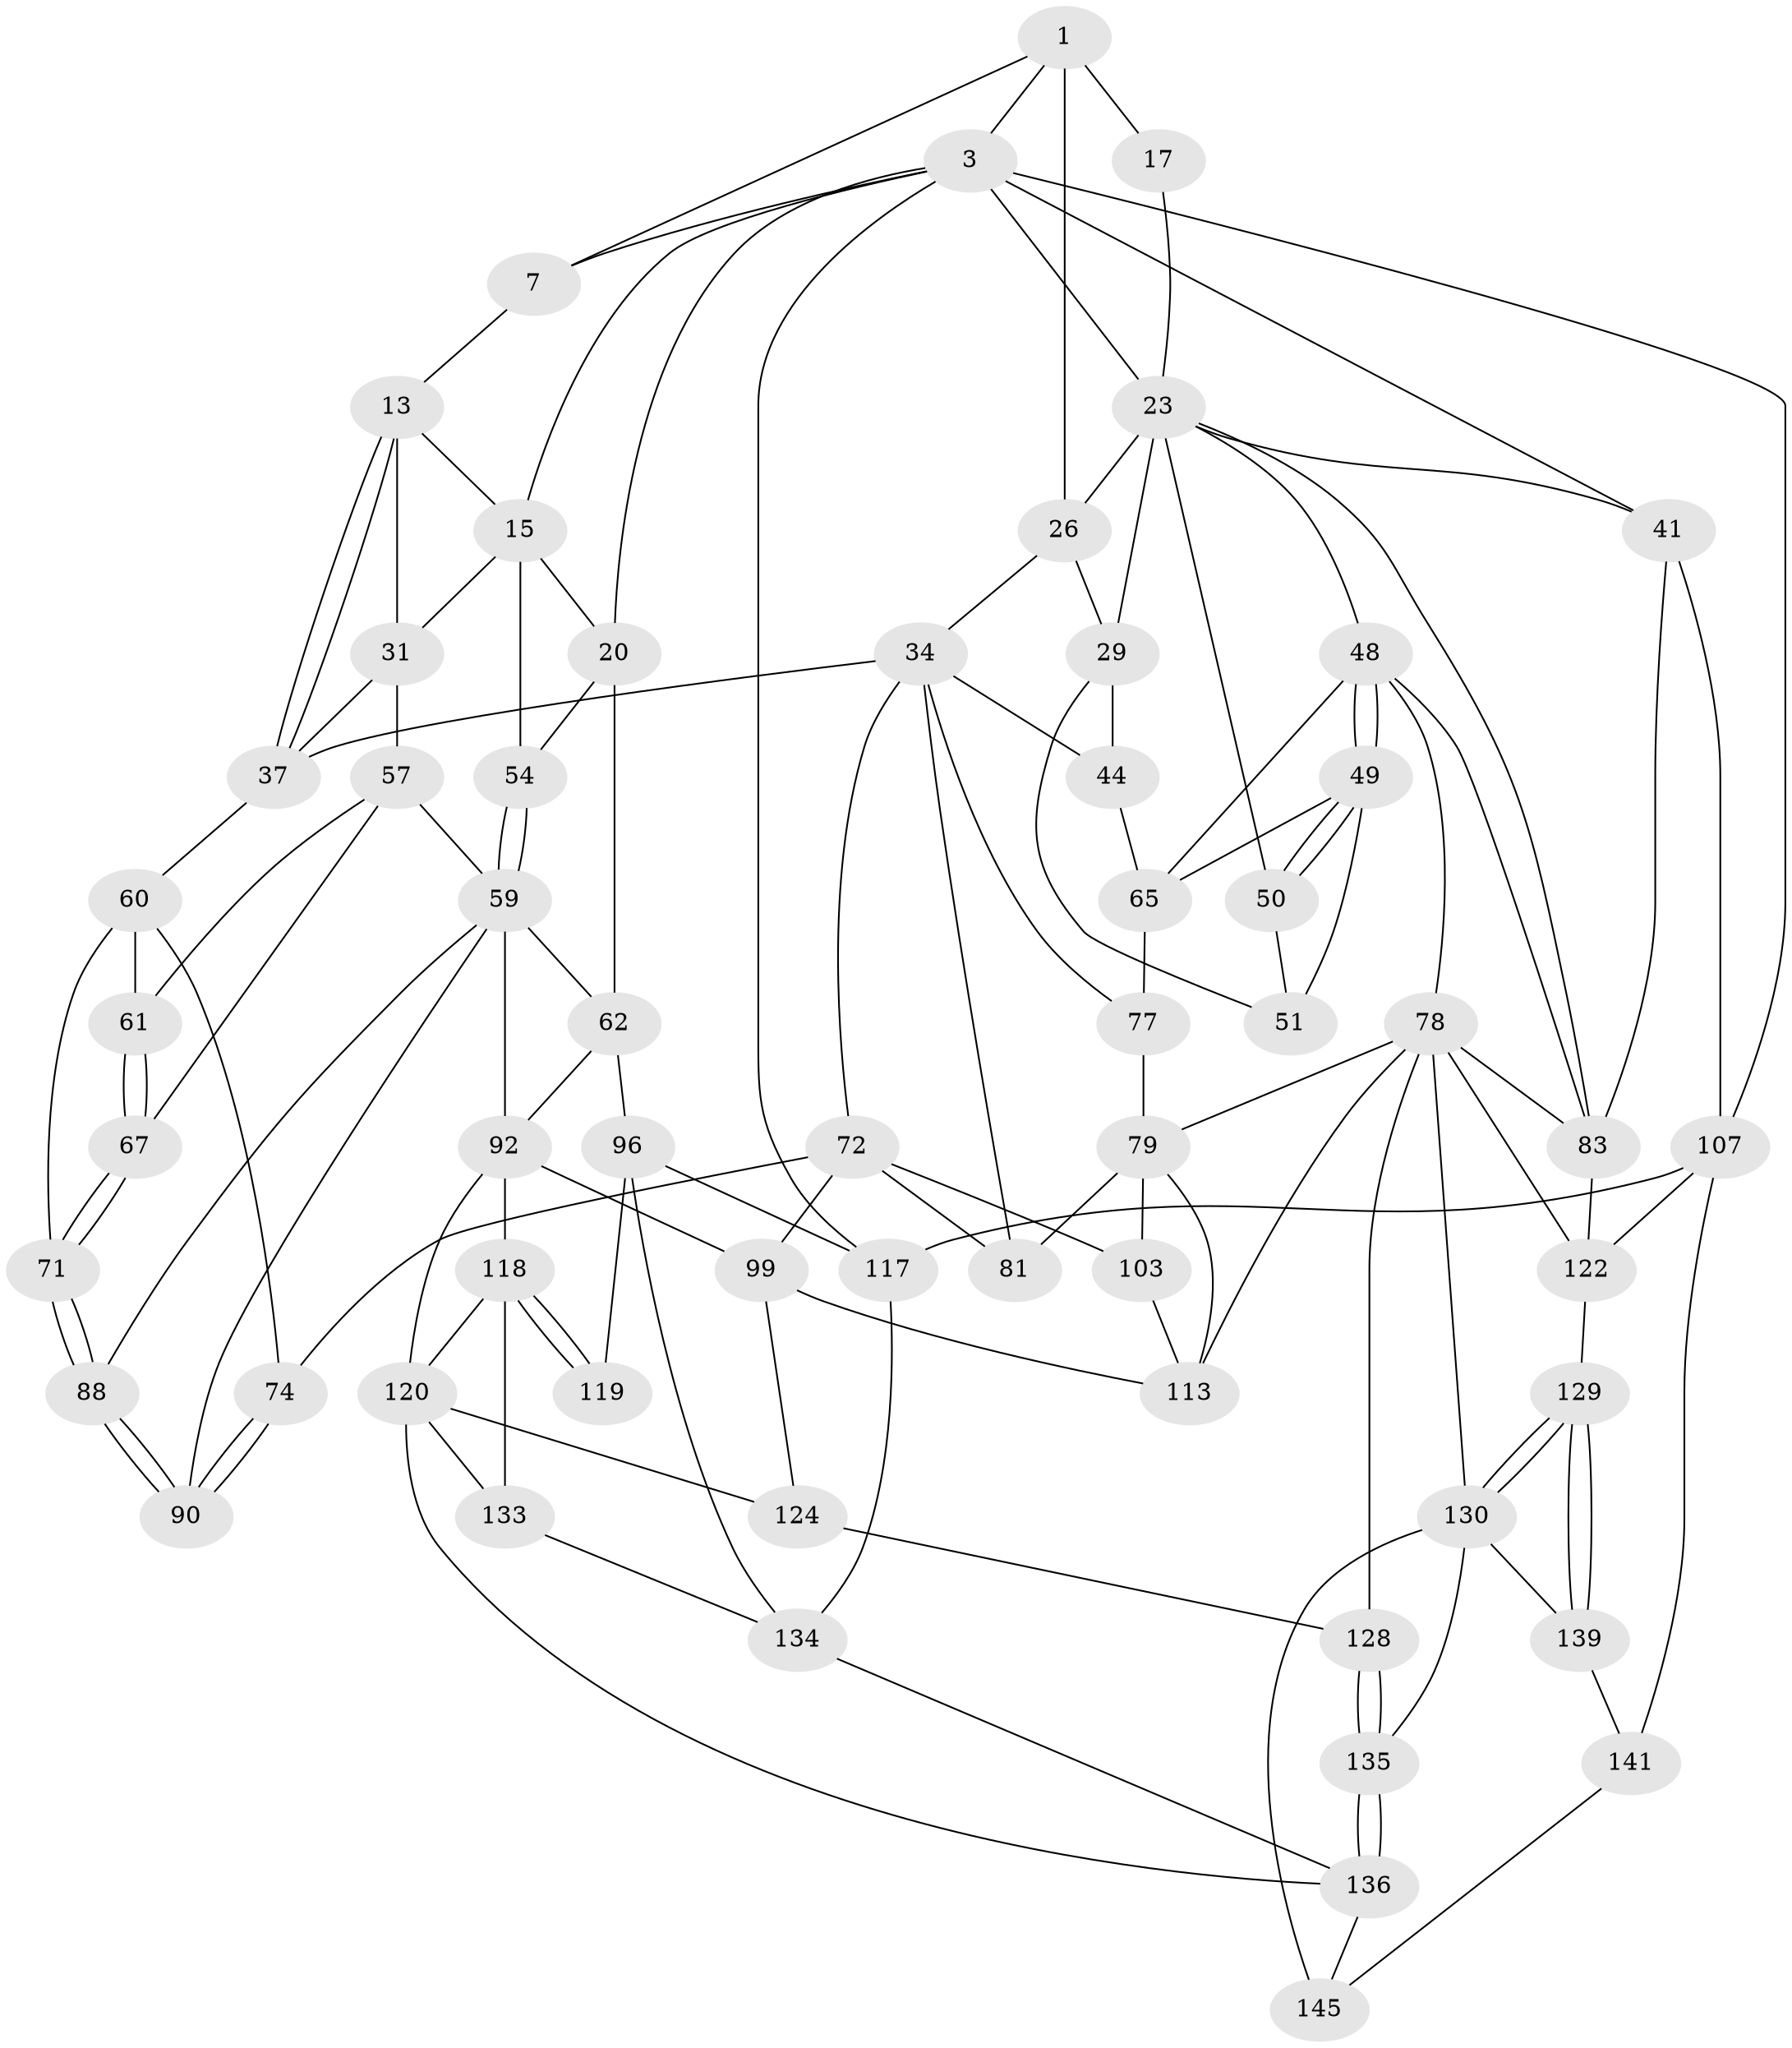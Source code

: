 // original degree distribution, {3: 0.013513513513513514, 4: 0.22297297297297297, 5: 0.5540540540540541, 6: 0.20945945945945946}
// Generated by graph-tools (version 1.1) at 2025/21/03/04/25 18:21:05]
// undirected, 59 vertices, 131 edges
graph export_dot {
graph [start="1"]
  node [color=gray90,style=filled];
  1 [pos="+0.5499719406798074+0",super="+2+9"];
  3 [pos="+1+0",super="+22+4"];
  7 [pos="+0.3011044459151659+0",super="+12+8"];
  13 [pos="+0.4056730747452299+0.1466219090489323",super="+14"];
  15 [pos="+0.29582978904560353+0.11910954420946272",super="+30+16"];
  17 [pos="+0.7305213532686832+0"];
  20 [pos="+0.08991530056209192+0.19508917164266903",super="+55+21"];
  23 [pos="+0.826480164998807+0.15352387784025684",super="+24+38"];
  26 [pos="+0.6170957239570641+0.1332801096087675",super="+27"];
  29 [pos="+0.7351875933142401+0.15767123846327763",super="+40"];
  31 [pos="+0.32774013210984754+0.22202620915443588",super="+32"];
  34 [pos="+0.5820320078155535+0.3115884020545064",super="+35+45"];
  37 [pos="+0.46930450664546103+0.3137527227724762",super="+46"];
  41 [pos="+1+0.2776361369013277",super="+53"];
  44 [pos="+0.6783522345836254+0.31263474072551095"];
  48 [pos="+0.9194634082510201+0.33794341589619753",super="+75"];
  49 [pos="+0.886202354976909+0.3414569832200288",super="+56"];
  50 [pos="+0.8213346080909111+0.2414952405137416"];
  51 [pos="+0.7440008285822481+0.2913632773817743",super="+52"];
  54 [pos="+0.16772744499357883+0.29616764093400844"];
  57 [pos="+0.30463891117454694+0.27782742098963975",super="+58"];
  59 [pos="+0.1905222822257301+0.36930200409122893",super="+68"];
  60 [pos="+0.4025230117996471+0.33142687397597476",super="+70"];
  61 [pos="+0.3400334100410697+0.33066379241027744"];
  62 [pos="+0.00727031785867592+0.3815638092886605",super="+69+63"];
  65 [pos="+0.8184212859053773+0.3825249047532694",super="+66"];
  67 [pos="+0.2752758081022651+0.37913287011397917"];
  71 [pos="+0.3240377498572625+0.4306334325386806"];
  72 [pos="+0.4464515186357095+0.4800424323175506",super="+87+73"];
  74 [pos="+0.38820227465678175+0.5171317851161118"];
  77 [pos="+0.7105336626409542+0.484524573786682"];
  78 [pos="+0.7245680602786669+0.5286502799059617",super="+102"];
  79 [pos="+0.7204002410090043+0.5277881637614231",super="+80+105"];
  81 [pos="+0.6322791058574034+0.4887678445302931",super="+82"];
  83 [pos="+0.9314628919526454+0.5220457778362855",super="+84+86"];
  88 [pos="+0.3352486645615674+0.45733256311023135"];
  90 [pos="+0.3431577098478594+0.4724984486559754"];
  92 [pos="+0.21836395120557017+0.5920764971293492",super="+100+93"];
  96 [pos="+0.023896281585631274+0.5945140728557884",super="+97"];
  99 [pos="+0.39215460926563417+0.5666086948714169",super="+115"];
  103 [pos="+0.5445919985723219+0.5575676942610459",super="+104+106"];
  107 [pos="+1+1",super="+108"];
  113 [pos="+0.6650284940985272+0.7031837242061649",super="+114"];
  117 [pos="+0+1"];
  118 [pos="+0.177198329359182+0.6720880804537888",super="+121"];
  119 [pos="+0.11089185345487326+0.7640171158041864"];
  120 [pos="+0.29639891297091425+0.7352393315115153",super="+125"];
  122 [pos="+0.868458910417712+0.7700577930205686",super="+123"];
  124 [pos="+0.47656911248345046+0.7348515271294772"];
  128 [pos="+0.5057366774483262+0.7743008244858096"];
  129 [pos="+0.7444886684266809+0.8802080831248129"];
  130 [pos="+0.659475927801181+0.8102613057937698",super="+137"];
  133 [pos="+0.11040537533396151+0.8222240832281569"];
  134 [pos="+0.08784129011229609+0.8338350942066387",super="+144"];
  135 [pos="+0.49951868279465506+0.863364148370505"];
  136 [pos="+0.3136764721491097+0.9663989360271149",super="+143"];
  139 [pos="+0.7394273459374754+0.9242987279734723"];
  141 [pos="+0.8689941635317657+0.947865626658496",super="+147+142"];
  145 [pos="+0.567083595809945+0.9628828782052473",super="+146"];
  1 -- 3;
  1 -- 17 [weight=2];
  1 -- 7;
  1 -- 26 [weight=2];
  3 -- 41 [weight=2];
  3 -- 23;
  3 -- 117;
  3 -- 7;
  3 -- 107;
  3 -- 20;
  3 -- 15;
  7 -- 13;
  13 -- 37;
  13 -- 37;
  13 -- 15;
  13 -- 31;
  15 -- 31;
  15 -- 54;
  15 -- 20;
  17 -- 23;
  20 -- 62 [weight=2];
  20 -- 54;
  23 -- 26;
  23 -- 29 [weight=2];
  23 -- 48;
  23 -- 50;
  23 -- 83;
  23 -- 41;
  26 -- 34;
  26 -- 29;
  29 -- 51;
  29 -- 44;
  31 -- 57;
  31 -- 37;
  34 -- 72;
  34 -- 37;
  34 -- 44;
  34 -- 77;
  34 -- 81;
  37 -- 60;
  41 -- 107;
  41 -- 83;
  44 -- 65;
  48 -- 49;
  48 -- 49;
  48 -- 65;
  48 -- 83;
  48 -- 78;
  49 -- 50;
  49 -- 50;
  49 -- 65;
  49 -- 51 [weight=2];
  50 -- 51;
  54 -- 59;
  54 -- 59;
  57 -- 61;
  57 -- 67;
  57 -- 59;
  59 -- 88;
  59 -- 90;
  59 -- 92;
  59 -- 62;
  60 -- 61;
  60 -- 74;
  60 -- 71;
  61 -- 67;
  61 -- 67;
  62 -- 96 [weight=2];
  62 -- 92;
  65 -- 77;
  67 -- 71;
  67 -- 71;
  71 -- 88;
  71 -- 88;
  72 -- 81 [weight=2];
  72 -- 103 [weight=2];
  72 -- 74;
  72 -- 99;
  74 -- 90;
  74 -- 90;
  77 -- 79;
  78 -- 79;
  78 -- 128;
  78 -- 113;
  78 -- 130;
  78 -- 83;
  78 -- 122;
  79 -- 81;
  79 -- 113;
  79 -- 103;
  83 -- 122;
  88 -- 90;
  88 -- 90;
  92 -- 120;
  92 -- 99;
  92 -- 118;
  96 -- 119;
  96 -- 134;
  96 -- 117;
  99 -- 113;
  99 -- 124;
  103 -- 113;
  107 -- 117;
  107 -- 141 [weight=2];
  107 -- 122;
  117 -- 134;
  118 -- 119 [weight=2];
  118 -- 119;
  118 -- 120;
  118 -- 133;
  120 -- 124;
  120 -- 136;
  120 -- 133;
  122 -- 129;
  124 -- 128;
  128 -- 135;
  128 -- 135;
  129 -- 130;
  129 -- 130;
  129 -- 139;
  129 -- 139;
  130 -- 145 [weight=2];
  130 -- 139;
  130 -- 135;
  133 -- 134;
  134 -- 136;
  135 -- 136;
  135 -- 136;
  136 -- 145;
  139 -- 141;
  141 -- 145;
}
